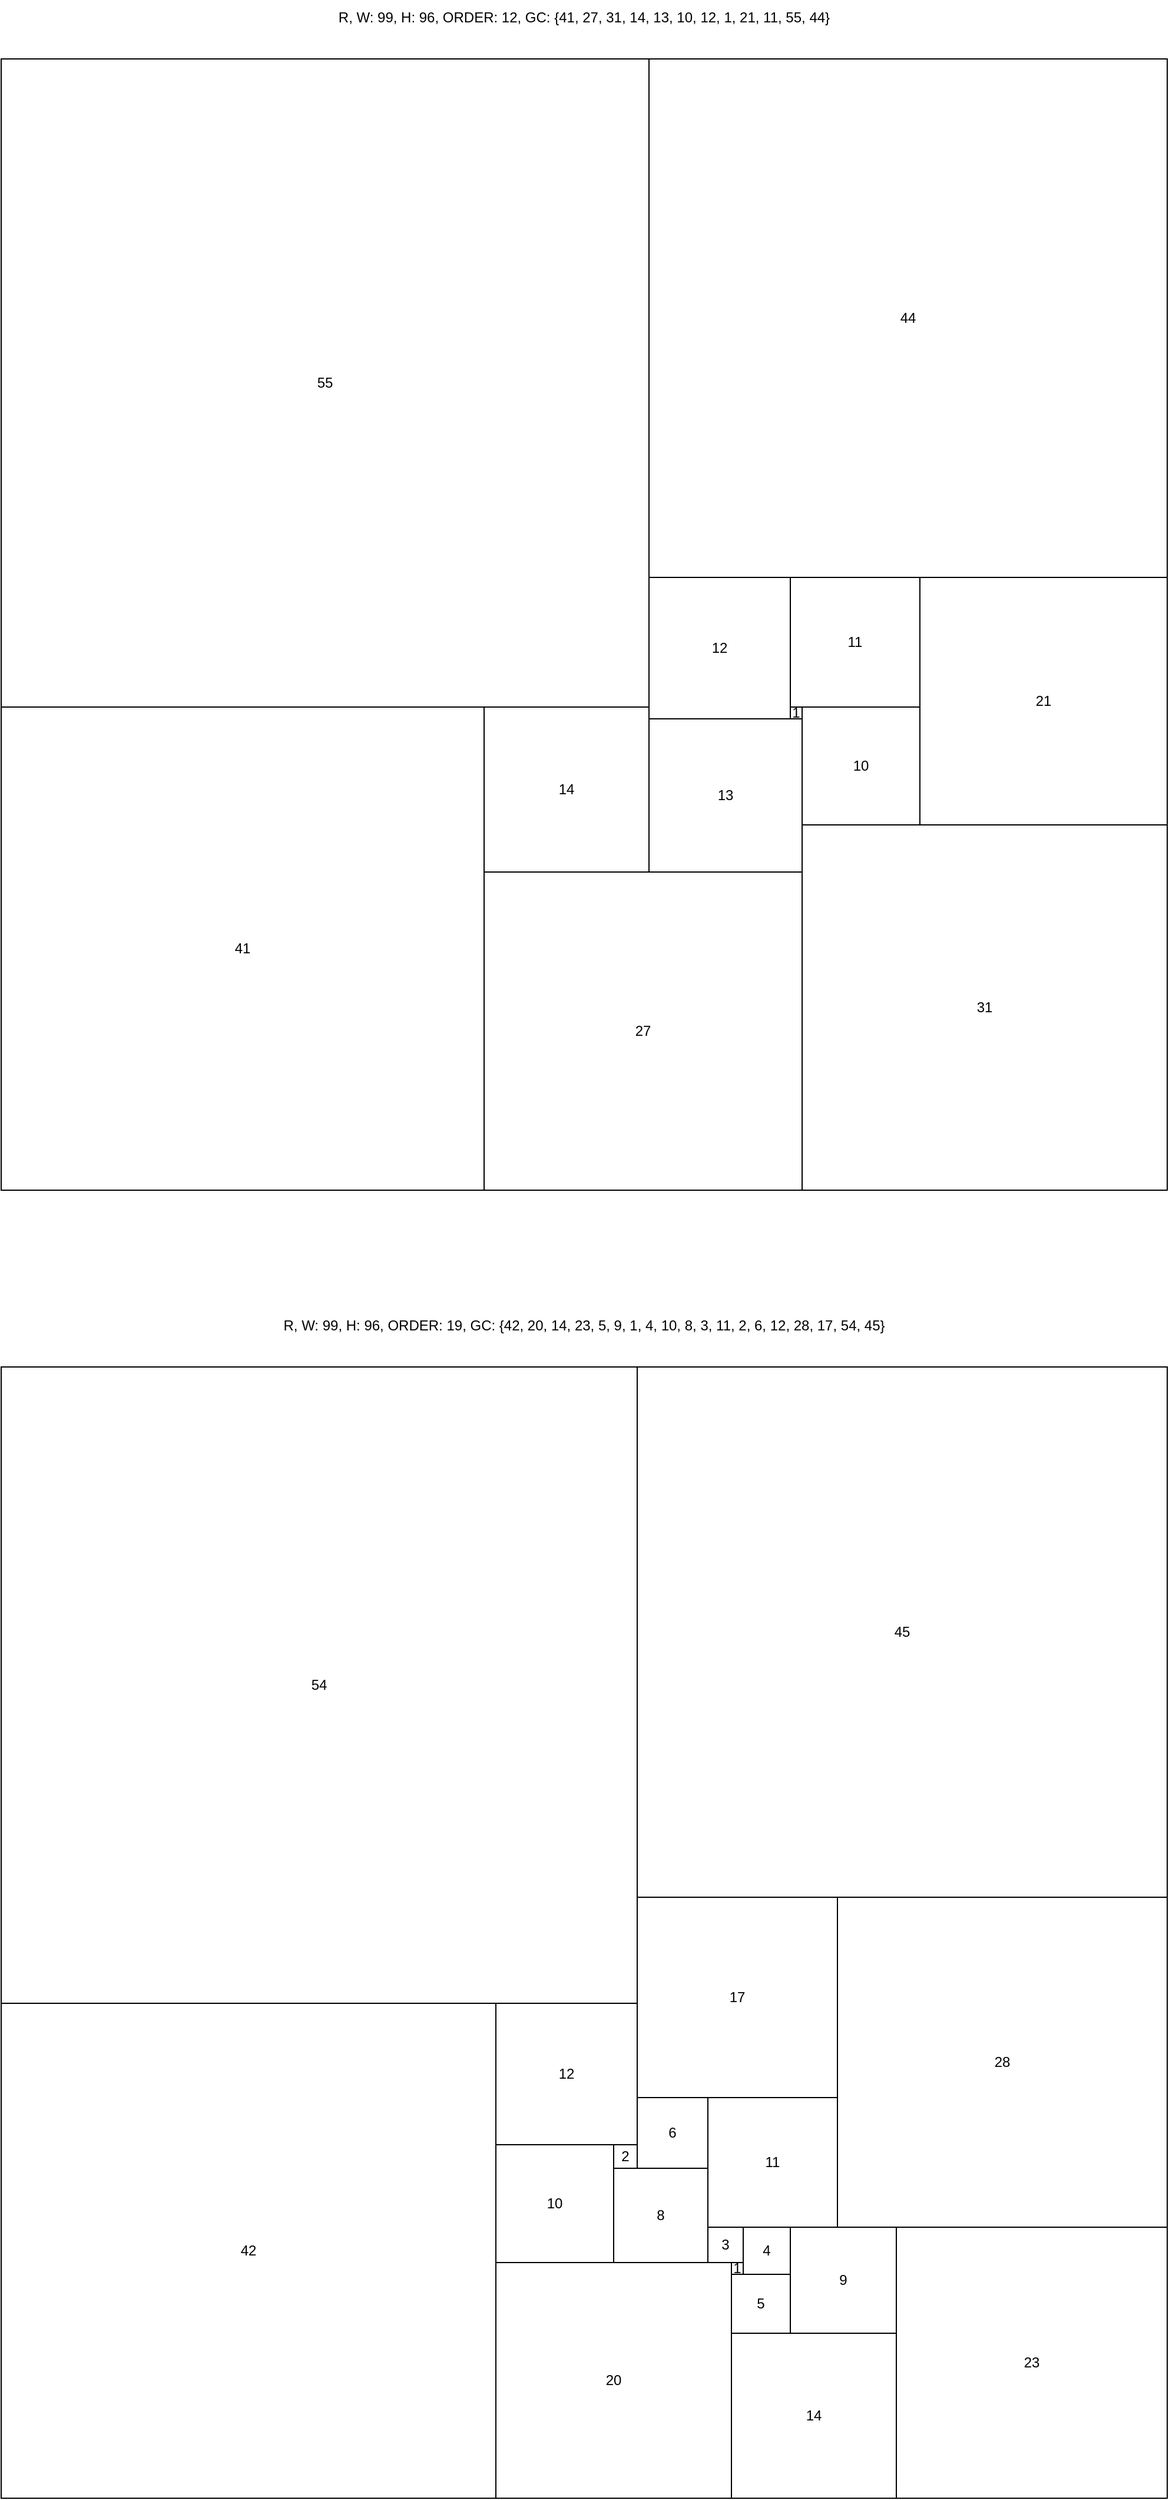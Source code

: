 <mxfile version="21.2.1" type="device">
  <diagram name="Page-1" id="H1nZVYqxkzLZFgEqRADx">
    <mxGraphModel dx="470" dy="2675" grid="1" gridSize="10" guides="1" tooltips="1" connect="1" arrows="1" fold="1" page="1" pageScale="1" pageWidth="850" pageHeight="1100" math="0" shadow="0">
      <root>
        <mxCell id="0" />
        <mxCell id="1" parent="0" />
        <mxCell id="AsBp8XiL8Dx4Y6rQVwFH-1722" value="R, W: 99, H: 96, ORDER: 12, GC: {41, 27, 31, 14, 13, 10, 12, 1, 21, 11, 55, 44} " style="text;html=1;strokeColor=none;fillColor=none;align=center;verticalAlign=middle;whiteSpace=wrap;rounded=0;" parent="1" vertex="1">
          <mxGeometry x="1090" width="990" height="30" as="geometry" />
        </mxCell>
        <mxCell id="xfKqODWxrun5QzNKsqie-1" value="R, W: 99, H: 96, ORDER: 19, GC: {42, 20, 14, 23, 5, 9, 1, 4, 10, 8, 3, 11, 2, 6, 12, 28, 17, 54, 45} " style="text;html=1;strokeColor=none;fillColor=none;align=center;verticalAlign=middle;whiteSpace=wrap;rounded=0;" vertex="1" parent="1">
          <mxGeometry x="1090" y="1110" width="990" height="30" as="geometry" />
        </mxCell>
        <mxCell id="xfKqODWxrun5QzNKsqie-21" value="" style="group;flipV=1;" vertex="1" connectable="0" parent="1">
          <mxGeometry x="1090" y="1160" width="990" height="960" as="geometry" />
        </mxCell>
        <mxCell id="xfKqODWxrun5QzNKsqie-2" value="42" style="rounded=0;whiteSpace=wrap;html=1;" vertex="1" parent="xfKqODWxrun5QzNKsqie-21">
          <mxGeometry y="540" width="420" height="420" as="geometry" />
        </mxCell>
        <mxCell id="xfKqODWxrun5QzNKsqie-3" value="20" style="rounded=0;whiteSpace=wrap;html=1;" vertex="1" parent="xfKqODWxrun5QzNKsqie-21">
          <mxGeometry x="420" y="760" width="200" height="200" as="geometry" />
        </mxCell>
        <mxCell id="xfKqODWxrun5QzNKsqie-4" value="14" style="rounded=0;whiteSpace=wrap;html=1;" vertex="1" parent="xfKqODWxrun5QzNKsqie-21">
          <mxGeometry x="620" y="820" width="140" height="140" as="geometry" />
        </mxCell>
        <mxCell id="xfKqODWxrun5QzNKsqie-5" value="23" style="rounded=0;whiteSpace=wrap;html=1;" vertex="1" parent="xfKqODWxrun5QzNKsqie-21">
          <mxGeometry x="760" y="730" width="230" height="230" as="geometry" />
        </mxCell>
        <mxCell id="xfKqODWxrun5QzNKsqie-6" value="5" style="rounded=0;whiteSpace=wrap;html=1;" vertex="1" parent="xfKqODWxrun5QzNKsqie-21">
          <mxGeometry x="620" y="770" width="50" height="50" as="geometry" />
        </mxCell>
        <mxCell id="xfKqODWxrun5QzNKsqie-7" value="9" style="rounded=0;whiteSpace=wrap;html=1;" vertex="1" parent="xfKqODWxrun5QzNKsqie-21">
          <mxGeometry x="670" y="730" width="90" height="90" as="geometry" />
        </mxCell>
        <mxCell id="xfKqODWxrun5QzNKsqie-8" value="1" style="rounded=0;whiteSpace=wrap;html=1;" vertex="1" parent="xfKqODWxrun5QzNKsqie-21">
          <mxGeometry x="620" y="760" width="10" height="10" as="geometry" />
        </mxCell>
        <mxCell id="xfKqODWxrun5QzNKsqie-9" value="4" style="rounded=0;whiteSpace=wrap;html=1;" vertex="1" parent="xfKqODWxrun5QzNKsqie-21">
          <mxGeometry x="630" y="730" width="40" height="40" as="geometry" />
        </mxCell>
        <mxCell id="xfKqODWxrun5QzNKsqie-10" value="10" style="rounded=0;whiteSpace=wrap;html=1;" vertex="1" parent="xfKqODWxrun5QzNKsqie-21">
          <mxGeometry x="420" y="660" width="100" height="100" as="geometry" />
        </mxCell>
        <mxCell id="xfKqODWxrun5QzNKsqie-11" value="8" style="rounded=0;whiteSpace=wrap;html=1;" vertex="1" parent="xfKqODWxrun5QzNKsqie-21">
          <mxGeometry x="520" y="680" width="80" height="80" as="geometry" />
        </mxCell>
        <mxCell id="xfKqODWxrun5QzNKsqie-12" value="3" style="rounded=0;whiteSpace=wrap;html=1;" vertex="1" parent="xfKqODWxrun5QzNKsqie-21">
          <mxGeometry x="600" y="730" width="30" height="30" as="geometry" />
        </mxCell>
        <mxCell id="xfKqODWxrun5QzNKsqie-13" value="11" style="rounded=0;whiteSpace=wrap;html=1;" vertex="1" parent="xfKqODWxrun5QzNKsqie-21">
          <mxGeometry x="600" y="620" width="110" height="110" as="geometry" />
        </mxCell>
        <mxCell id="xfKqODWxrun5QzNKsqie-14" value="2" style="rounded=0;whiteSpace=wrap;html=1;" vertex="1" parent="xfKqODWxrun5QzNKsqie-21">
          <mxGeometry x="520" y="660" width="20" height="20" as="geometry" />
        </mxCell>
        <mxCell id="xfKqODWxrun5QzNKsqie-15" value="6" style="rounded=0;whiteSpace=wrap;html=1;" vertex="1" parent="xfKqODWxrun5QzNKsqie-21">
          <mxGeometry x="540" y="620" width="60" height="60" as="geometry" />
        </mxCell>
        <mxCell id="xfKqODWxrun5QzNKsqie-16" value="12" style="rounded=0;whiteSpace=wrap;html=1;" vertex="1" parent="xfKqODWxrun5QzNKsqie-21">
          <mxGeometry x="420" y="540" width="120" height="120" as="geometry" />
        </mxCell>
        <mxCell id="xfKqODWxrun5QzNKsqie-17" value="28" style="rounded=0;whiteSpace=wrap;html=1;" vertex="1" parent="xfKqODWxrun5QzNKsqie-21">
          <mxGeometry x="710" y="450" width="280" height="280" as="geometry" />
        </mxCell>
        <mxCell id="xfKqODWxrun5QzNKsqie-18" value="17" style="rounded=0;whiteSpace=wrap;html=1;" vertex="1" parent="xfKqODWxrun5QzNKsqie-21">
          <mxGeometry x="540" y="450" width="170" height="170" as="geometry" />
        </mxCell>
        <mxCell id="xfKqODWxrun5QzNKsqie-19" value="54" style="rounded=0;whiteSpace=wrap;html=1;" vertex="1" parent="xfKqODWxrun5QzNKsqie-21">
          <mxGeometry width="540" height="540" as="geometry" />
        </mxCell>
        <mxCell id="xfKqODWxrun5QzNKsqie-20" value="45" style="rounded=0;whiteSpace=wrap;html=1;" vertex="1" parent="xfKqODWxrun5QzNKsqie-21">
          <mxGeometry x="540" width="450" height="450" as="geometry" />
        </mxCell>
        <mxCell id="xfKqODWxrun5QzNKsqie-22" value="" style="group;flipV=1;" vertex="1" connectable="0" parent="1">
          <mxGeometry x="1090" y="50" width="990" height="960" as="geometry" />
        </mxCell>
        <mxCell id="761dnnyQ54j-Cl0NHfQN-1723" value="41" style="rounded=0;whiteSpace=wrap;html=1;" parent="xfKqODWxrun5QzNKsqie-22" vertex="1">
          <mxGeometry y="550" width="410" height="410" as="geometry" />
        </mxCell>
        <mxCell id="761dnnyQ54j-Cl0NHfQN-1724" value="27" style="rounded=0;whiteSpace=wrap;html=1;" parent="xfKqODWxrun5QzNKsqie-22" vertex="1">
          <mxGeometry x="410" y="690" width="270" height="270" as="geometry" />
        </mxCell>
        <mxCell id="761dnnyQ54j-Cl0NHfQN-1725" value="31" style="rounded=0;whiteSpace=wrap;html=1;" parent="xfKqODWxrun5QzNKsqie-22" vertex="1">
          <mxGeometry x="680" y="650" width="310" height="310" as="geometry" />
        </mxCell>
        <mxCell id="761dnnyQ54j-Cl0NHfQN-1726" value="14" style="rounded=0;whiteSpace=wrap;html=1;" parent="xfKqODWxrun5QzNKsqie-22" vertex="1">
          <mxGeometry x="410" y="550" width="140" height="140" as="geometry" />
        </mxCell>
        <mxCell id="761dnnyQ54j-Cl0NHfQN-1727" value="13" style="rounded=0;whiteSpace=wrap;html=1;" parent="xfKqODWxrun5QzNKsqie-22" vertex="1">
          <mxGeometry x="550" y="560" width="130" height="130" as="geometry" />
        </mxCell>
        <mxCell id="761dnnyQ54j-Cl0NHfQN-1728" value="10" style="rounded=0;whiteSpace=wrap;html=1;" parent="xfKqODWxrun5QzNKsqie-22" vertex="1">
          <mxGeometry x="680" y="550" width="100" height="100" as="geometry" />
        </mxCell>
        <mxCell id="761dnnyQ54j-Cl0NHfQN-1729" value="12" style="rounded=0;whiteSpace=wrap;html=1;" parent="xfKqODWxrun5QzNKsqie-22" vertex="1">
          <mxGeometry x="550" y="440" width="120" height="120" as="geometry" />
        </mxCell>
        <mxCell id="761dnnyQ54j-Cl0NHfQN-1730" value="1" style="rounded=0;whiteSpace=wrap;html=1;" parent="xfKqODWxrun5QzNKsqie-22" vertex="1">
          <mxGeometry x="670" y="550" width="10" height="10" as="geometry" />
        </mxCell>
        <mxCell id="761dnnyQ54j-Cl0NHfQN-1731" value="21" style="rounded=0;whiteSpace=wrap;html=1;" parent="xfKqODWxrun5QzNKsqie-22" vertex="1">
          <mxGeometry x="780" y="440" width="210" height="210" as="geometry" />
        </mxCell>
        <mxCell id="761dnnyQ54j-Cl0NHfQN-1732" value="11" style="rounded=0;whiteSpace=wrap;html=1;" parent="xfKqODWxrun5QzNKsqie-22" vertex="1">
          <mxGeometry x="670" y="440" width="110" height="110" as="geometry" />
        </mxCell>
        <mxCell id="761dnnyQ54j-Cl0NHfQN-1733" value="55" style="rounded=0;whiteSpace=wrap;html=1;" parent="xfKqODWxrun5QzNKsqie-22" vertex="1">
          <mxGeometry width="550" height="550" as="geometry" />
        </mxCell>
        <mxCell id="761dnnyQ54j-Cl0NHfQN-1734" value="44" style="rounded=0;whiteSpace=wrap;html=1;" parent="xfKqODWxrun5QzNKsqie-22" vertex="1">
          <mxGeometry x="550" width="440" height="440" as="geometry" />
        </mxCell>
      </root>
    </mxGraphModel>
  </diagram>
</mxfile>
